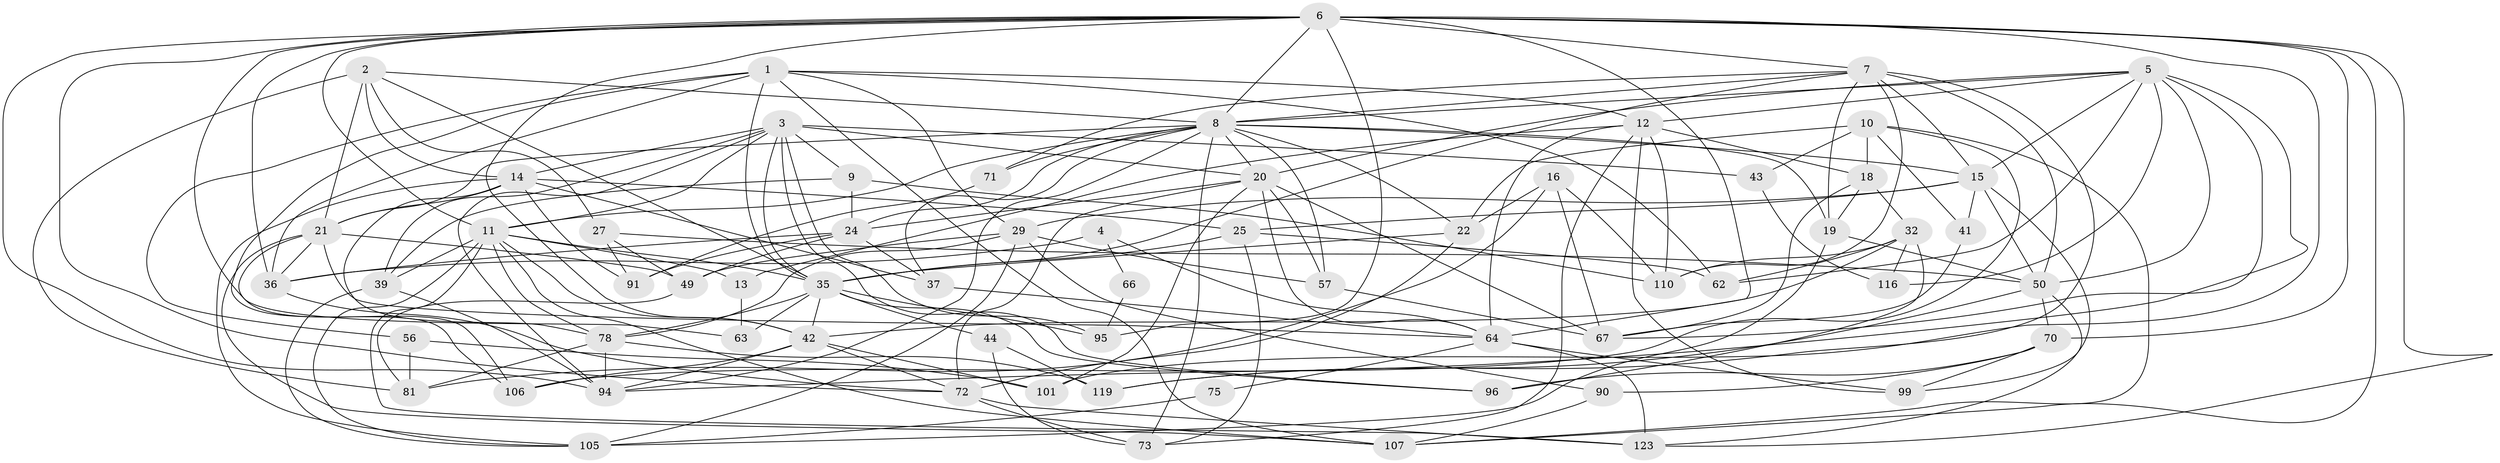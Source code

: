 // original degree distribution, {3: 0.3333333333333333, 5: 0.18604651162790697, 6: 0.07751937984496124, 4: 0.2558139534883721, 8: 0.015503875968992248, 2: 0.09302325581395349, 7: 0.03875968992248062}
// Generated by graph-tools (version 1.1) at 2025/14/03/09/25 04:14:49]
// undirected, 64 vertices, 187 edges
graph export_dot {
graph [start="1"]
  node [color=gray90,style=filled];
  1 [super="+60"];
  2 [super="+51+28"];
  3 [super="+68+30"];
  4;
  5 [super="+40+55+31"];
  6 [super="+86+17"];
  7 [super="+52"];
  8 [super="+100+26+38+61"];
  9 [super="+47"];
  10 [super="+77"];
  11 [super="+65"];
  12 [super="+53+111"];
  13;
  14 [super="+120+118"];
  15 [super="+85"];
  16 [super="+80"];
  18 [super="+69+126"];
  19;
  20 [super="+23+34"];
  21 [super="+46"];
  22 [super="+89"];
  24 [super="+109+48"];
  25 [super="+87"];
  27;
  29 [super="+33"];
  32 [super="+58"];
  35 [super="+97+124+82"];
  36;
  37;
  39;
  41;
  42 [super="+54+114"];
  43 [super="+102"];
  44;
  49;
  50 [super="+92"];
  56;
  57 [super="+84"];
  62;
  63;
  64 [super="+112"];
  66;
  67 [super="+125"];
  70 [super="+74+115"];
  71;
  72 [super="+93"];
  73;
  75;
  78 [super="+108"];
  81 [super="+88"];
  90;
  91;
  94 [super="+127+113"];
  95;
  96;
  99;
  101;
  105 [super="+117"];
  106;
  107;
  110;
  116;
  119;
  123;
  1 -- 29;
  1 -- 36;
  1 -- 56;
  1 -- 106;
  1 -- 107;
  1 -- 62;
  1 -- 12;
  1 -- 35;
  2 -- 27;
  2 -- 81;
  2 -- 21;
  2 -- 35;
  2 -- 14 [weight=2];
  2 -- 8;
  3 -- 9;
  3 -- 96;
  3 -- 39;
  3 -- 43 [weight=2];
  3 -- 14;
  3 -- 95;
  3 -- 20;
  3 -- 94;
  3 -- 35;
  3 -- 11;
  4 -- 36;
  4 -- 66;
  4 -- 64;
  5 -- 50;
  5 -- 62;
  5 -- 67;
  5 -- 116;
  5 -- 15;
  5 -- 94;
  5 -- 8;
  5 -- 12;
  5 -- 20;
  6 -- 36;
  6 -- 101;
  6 -- 107;
  6 -- 123;
  6 -- 72;
  6 -- 8;
  6 -- 42;
  6 -- 95;
  6 -- 70;
  6 -- 64;
  6 -- 7;
  6 -- 94;
  6 -- 63;
  6 -- 11;
  7 -- 50;
  7 -- 19;
  7 -- 119 [weight=2];
  7 -- 15;
  7 -- 71;
  7 -- 8;
  7 -- 110;
  7 -- 35;
  8 -- 37;
  8 -- 21;
  8 -- 71;
  8 -- 57;
  8 -- 94;
  8 -- 15;
  8 -- 19;
  8 -- 73;
  8 -- 20;
  8 -- 22;
  8 -- 24;
  8 -- 11;
  9 -- 24;
  9 -- 110;
  9 -- 39;
  10 -- 107;
  10 -- 41;
  10 -- 106;
  10 -- 18;
  10 -- 43;
  10 -- 22;
  11 -- 105;
  11 -- 35;
  11 -- 39;
  11 -- 42;
  11 -- 107;
  11 -- 13;
  11 -- 78;
  11 -- 123;
  12 -- 13;
  12 -- 73;
  12 -- 64;
  12 -- 18;
  12 -- 99;
  12 -- 110;
  13 -- 63;
  14 -- 91;
  14 -- 105;
  14 -- 37;
  14 -- 21;
  14 -- 78;
  14 -- 25;
  15 -- 25;
  15 -- 41;
  15 -- 50;
  15 -- 29;
  15 -- 99;
  16 -- 81;
  16 -- 67;
  16 -- 110;
  16 -- 22;
  18 -- 19;
  18 -- 67;
  18 -- 32;
  19 -- 50;
  19 -- 105;
  20 -- 101;
  20 -- 64;
  20 -- 67 [weight=2];
  20 -- 57;
  20 -- 72;
  20 -- 24;
  21 -- 107;
  21 -- 36;
  21 -- 49;
  21 -- 64;
  21 -- 106;
  22 -- 72;
  22 -- 35;
  24 -- 49;
  24 -- 36;
  24 -- 37;
  24 -- 91;
  25 -- 62;
  25 -- 73;
  25 -- 35;
  27 -- 91;
  27 -- 49;
  27 -- 50;
  29 -- 49;
  29 -- 105;
  29 -- 90;
  29 -- 57;
  29 -- 78;
  32 -- 42;
  32 -- 62;
  32 -- 96 [weight=2];
  32 -- 116;
  32 -- 110;
  35 -- 63;
  35 -- 42;
  35 -- 96;
  35 -- 44;
  35 -- 95;
  35 -- 78;
  36 -- 72;
  37 -- 64;
  39 -- 94;
  39 -- 105;
  41 -- 67;
  42 -- 106;
  42 -- 94;
  42 -- 72;
  42 -- 101;
  43 -- 116;
  44 -- 73;
  44 -- 119;
  49 -- 81;
  50 -- 123;
  50 -- 119;
  50 -- 70;
  56 -- 81;
  56 -- 101;
  57 -- 67;
  64 -- 99;
  64 -- 123;
  64 -- 75;
  66 -- 95;
  70 -- 99;
  70 -- 90;
  70 -- 96;
  71 -- 91;
  72 -- 123;
  72 -- 73;
  75 -- 105;
  78 -- 119;
  78 -- 81;
  78 -- 94;
  90 -- 107;
}
